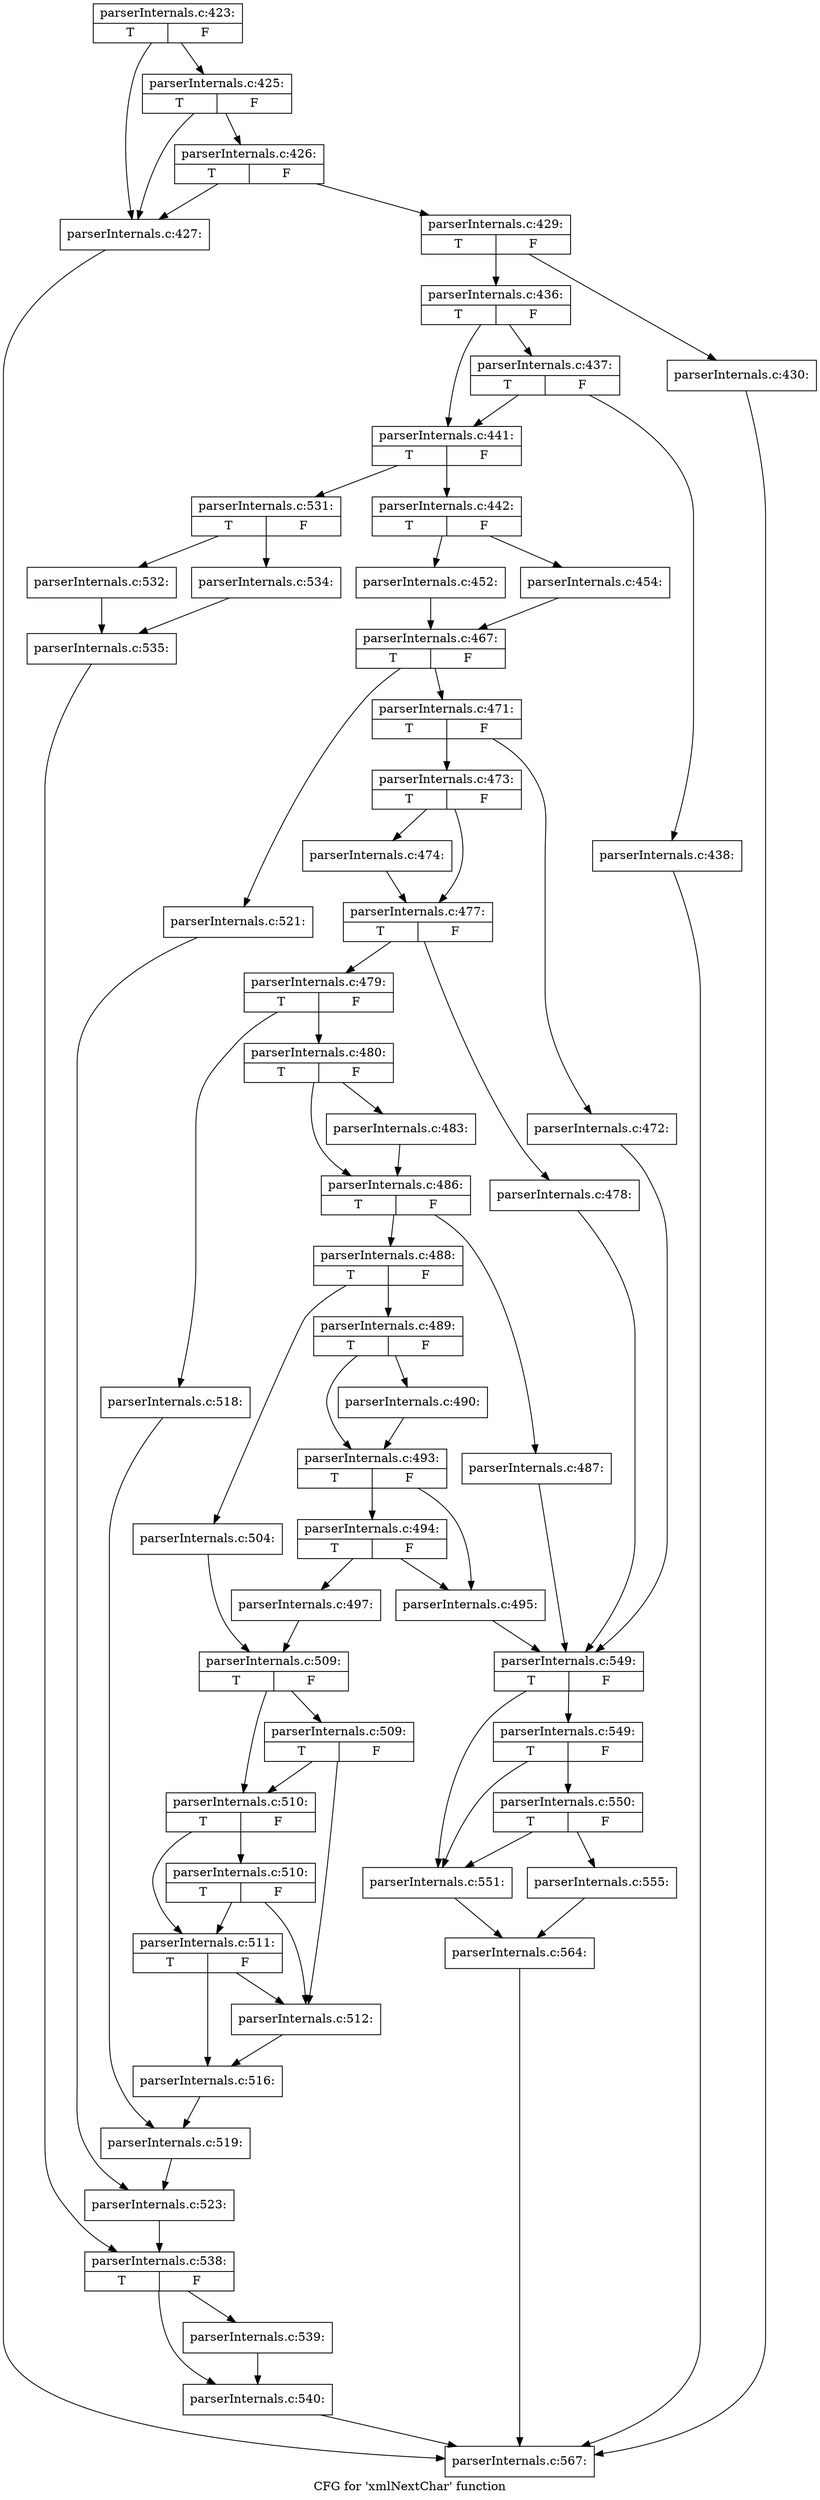 digraph "CFG for 'xmlNextChar' function" {
	label="CFG for 'xmlNextChar' function";

	Node0x5585b3cf0af0 [shape=record,label="{parserInternals.c:423:|{<s0>T|<s1>F}}"];
	Node0x5585b3cf0af0 -> Node0x5585b3cf9690;
	Node0x5585b3cf0af0 -> Node0x5585b3cfa2d0;
	Node0x5585b3cfa2d0 [shape=record,label="{parserInternals.c:425:|{<s0>T|<s1>F}}"];
	Node0x5585b3cfa2d0 -> Node0x5585b3cf9690;
	Node0x5585b3cfa2d0 -> Node0x5585b3cfa250;
	Node0x5585b3cfa250 [shape=record,label="{parserInternals.c:426:|{<s0>T|<s1>F}}"];
	Node0x5585b3cfa250 -> Node0x5585b3cf9690;
	Node0x5585b3cfa250 -> Node0x5585b3cfa200;
	Node0x5585b3cf9690 [shape=record,label="{parserInternals.c:427:}"];
	Node0x5585b3cf9690 -> Node0x5585b3cec440;
	Node0x5585b3cfa200 [shape=record,label="{parserInternals.c:429:|{<s0>T|<s1>F}}"];
	Node0x5585b3cfa200 -> Node0x5585b3cfac50;
	Node0x5585b3cfa200 -> Node0x5585b3cfac00;
	Node0x5585b3cfac00 [shape=record,label="{parserInternals.c:430:}"];
	Node0x5585b3cfac00 -> Node0x5585b3cec440;
	Node0x5585b3cfac50 [shape=record,label="{parserInternals.c:436:|{<s0>T|<s1>F}}"];
	Node0x5585b3cfac50 -> Node0x5585b3cfc3f0;
	Node0x5585b3cfac50 -> Node0x5585b3cfc3a0;
	Node0x5585b3cfc3f0 [shape=record,label="{parserInternals.c:437:|{<s0>T|<s1>F}}"];
	Node0x5585b3cfc3f0 -> Node0x5585b3cfc350;
	Node0x5585b3cfc3f0 -> Node0x5585b3cfc3a0;
	Node0x5585b3cfc350 [shape=record,label="{parserInternals.c:438:}"];
	Node0x5585b3cfc350 -> Node0x5585b3cec440;
	Node0x5585b3cfc3a0 [shape=record,label="{parserInternals.c:441:|{<s0>T|<s1>F}}"];
	Node0x5585b3cfc3a0 -> Node0x5585b3cfcfb0;
	Node0x5585b3cfc3a0 -> Node0x5585b3cfd050;
	Node0x5585b3cfcfb0 [shape=record,label="{parserInternals.c:442:|{<s0>T|<s1>F}}"];
	Node0x5585b3cfcfb0 -> Node0x5585b3cfe4c0;
	Node0x5585b3cfcfb0 -> Node0x5585b3cfe560;
	Node0x5585b3cfe4c0 [shape=record,label="{parserInternals.c:452:}"];
	Node0x5585b3cfe4c0 -> Node0x5585b3cfe510;
	Node0x5585b3cfe560 [shape=record,label="{parserInternals.c:454:}"];
	Node0x5585b3cfe560 -> Node0x5585b3cfe510;
	Node0x5585b3cfe510 [shape=record,label="{parserInternals.c:467:|{<s0>T|<s1>F}}"];
	Node0x5585b3cfe510 -> Node0x5585b3cfff70;
	Node0x5585b3cfe510 -> Node0x5585b3d00010;
	Node0x5585b3cfff70 [shape=record,label="{parserInternals.c:471:|{<s0>T|<s1>F}}"];
	Node0x5585b3cfff70 -> Node0x5585b3d00490;
	Node0x5585b3cfff70 -> Node0x5585b3d004e0;
	Node0x5585b3d00490 [shape=record,label="{parserInternals.c:472:}"];
	Node0x5585b3d00490 -> Node0x5585b3d01030;
	Node0x5585b3d004e0 [shape=record,label="{parserInternals.c:473:|{<s0>T|<s1>F}}"];
	Node0x5585b3d004e0 -> Node0x5585b3d01150;
	Node0x5585b3d004e0 -> Node0x5585b3d011a0;
	Node0x5585b3d01150 [shape=record,label="{parserInternals.c:474:}"];
	Node0x5585b3d01150 -> Node0x5585b3d011a0;
	Node0x5585b3d011a0 [shape=record,label="{parserInternals.c:477:|{<s0>T|<s1>F}}"];
	Node0x5585b3d011a0 -> Node0x5585b3d01e40;
	Node0x5585b3d011a0 -> Node0x5585b3d01e90;
	Node0x5585b3d01e40 [shape=record,label="{parserInternals.c:478:}"];
	Node0x5585b3d01e40 -> Node0x5585b3d01030;
	Node0x5585b3d01e90 [shape=record,label="{parserInternals.c:479:|{<s0>T|<s1>F}}"];
	Node0x5585b3d01e90 -> Node0x5585b3d024d0;
	Node0x5585b3d01e90 -> Node0x5585b3d02570;
	Node0x5585b3d024d0 [shape=record,label="{parserInternals.c:480:|{<s0>T|<s1>F}}"];
	Node0x5585b3d024d0 -> Node0x5585b3d02d40;
	Node0x5585b3d024d0 -> Node0x5585b3d02d90;
	Node0x5585b3d02d40 [shape=record,label="{parserInternals.c:483:}"];
	Node0x5585b3d02d40 -> Node0x5585b3d02d90;
	Node0x5585b3d02d90 [shape=record,label="{parserInternals.c:486:|{<s0>T|<s1>F}}"];
	Node0x5585b3d02d90 -> Node0x5585b3c75420;
	Node0x5585b3d02d90 -> Node0x5585b3d03a60;
	Node0x5585b3c75420 [shape=record,label="{parserInternals.c:487:}"];
	Node0x5585b3c75420 -> Node0x5585b3d01030;
	Node0x5585b3d03a60 [shape=record,label="{parserInternals.c:488:|{<s0>T|<s1>F}}"];
	Node0x5585b3d03a60 -> Node0x5585b3d040a0;
	Node0x5585b3d03a60 -> Node0x5585b3d04140;
	Node0x5585b3d040a0 [shape=record,label="{parserInternals.c:489:|{<s0>T|<s1>F}}"];
	Node0x5585b3d040a0 -> Node0x5585b3ce3c90;
	Node0x5585b3d040a0 -> Node0x5585b3ce3ce0;
	Node0x5585b3ce3c90 [shape=record,label="{parserInternals.c:490:}"];
	Node0x5585b3ce3c90 -> Node0x5585b3ce3ce0;
	Node0x5585b3ce3ce0 [shape=record,label="{parserInternals.c:493:|{<s0>T|<s1>F}}"];
	Node0x5585b3ce3ce0 -> Node0x5585b3ce4f30;
	Node0x5585b3ce3ce0 -> Node0x5585b3ce4fd0;
	Node0x5585b3ce4fd0 [shape=record,label="{parserInternals.c:494:|{<s0>T|<s1>F}}"];
	Node0x5585b3ce4fd0 -> Node0x5585b3ce4f30;
	Node0x5585b3ce4fd0 -> Node0x5585b3ce4f80;
	Node0x5585b3ce4f30 [shape=record,label="{parserInternals.c:495:}"];
	Node0x5585b3ce4f30 -> Node0x5585b3d01030;
	Node0x5585b3ce4f80 [shape=record,label="{parserInternals.c:497:}"];
	Node0x5585b3ce4f80 -> Node0x5585b3d040f0;
	Node0x5585b3d04140 [shape=record,label="{parserInternals.c:504:}"];
	Node0x5585b3d04140 -> Node0x5585b3d040f0;
	Node0x5585b3d040f0 [shape=record,label="{parserInternals.c:509:|{<s0>T|<s1>F}}"];
	Node0x5585b3d040f0 -> Node0x5585b3d0b660;
	Node0x5585b3d040f0 -> Node0x5585b3d0b5e0;
	Node0x5585b3d0b660 [shape=record,label="{parserInternals.c:509:|{<s0>T|<s1>F}}"];
	Node0x5585b3d0b660 -> Node0x5585b3d0b4c0;
	Node0x5585b3d0b660 -> Node0x5585b3d0b5e0;
	Node0x5585b3d0b5e0 [shape=record,label="{parserInternals.c:510:|{<s0>T|<s1>F}}"];
	Node0x5585b3d0b5e0 -> Node0x5585b3d0bbc0;
	Node0x5585b3d0b5e0 -> Node0x5585b3d0b560;
	Node0x5585b3d0bbc0 [shape=record,label="{parserInternals.c:510:|{<s0>T|<s1>F}}"];
	Node0x5585b3d0bbc0 -> Node0x5585b3d0b4c0;
	Node0x5585b3d0bbc0 -> Node0x5585b3d0b560;
	Node0x5585b3d0b560 [shape=record,label="{parserInternals.c:511:|{<s0>T|<s1>F}}"];
	Node0x5585b3d0b560 -> Node0x5585b3d0b4c0;
	Node0x5585b3d0b560 -> Node0x5585b3d0b510;
	Node0x5585b3d0b4c0 [shape=record,label="{parserInternals.c:512:}"];
	Node0x5585b3d0b4c0 -> Node0x5585b3d0b510;
	Node0x5585b3d0b510 [shape=record,label="{parserInternals.c:516:}"];
	Node0x5585b3d0b510 -> Node0x5585b3d02520;
	Node0x5585b3d02570 [shape=record,label="{parserInternals.c:518:}"];
	Node0x5585b3d02570 -> Node0x5585b3d02520;
	Node0x5585b3d02520 [shape=record,label="{parserInternals.c:519:}"];
	Node0x5585b3d02520 -> Node0x5585b3cfffc0;
	Node0x5585b3d00010 [shape=record,label="{parserInternals.c:521:}"];
	Node0x5585b3d00010 -> Node0x5585b3cfffc0;
	Node0x5585b3cfffc0 [shape=record,label="{parserInternals.c:523:}"];
	Node0x5585b3cfffc0 -> Node0x5585b3cfd000;
	Node0x5585b3cfd050 [shape=record,label="{parserInternals.c:531:|{<s0>T|<s1>F}}"];
	Node0x5585b3cfd050 -> Node0x5585b3d0dd60;
	Node0x5585b3cfd050 -> Node0x5585b3d0de00;
	Node0x5585b3d0dd60 [shape=record,label="{parserInternals.c:532:}"];
	Node0x5585b3d0dd60 -> Node0x5585b3d0ddb0;
	Node0x5585b3d0de00 [shape=record,label="{parserInternals.c:534:}"];
	Node0x5585b3d0de00 -> Node0x5585b3d0ddb0;
	Node0x5585b3d0ddb0 [shape=record,label="{parserInternals.c:535:}"];
	Node0x5585b3d0ddb0 -> Node0x5585b3cfd000;
	Node0x5585b3cfd000 [shape=record,label="{parserInternals.c:538:|{<s0>T|<s1>F}}"];
	Node0x5585b3cfd000 -> Node0x5585b3d0f9f0;
	Node0x5585b3cfd000 -> Node0x5585b3d0fa40;
	Node0x5585b3d0f9f0 [shape=record,label="{parserInternals.c:539:}"];
	Node0x5585b3d0f9f0 -> Node0x5585b3d0fa40;
	Node0x5585b3d0fa40 [shape=record,label="{parserInternals.c:540:}"];
	Node0x5585b3d0fa40 -> Node0x5585b3cec440;
	Node0x5585b3d01030 [shape=record,label="{parserInternals.c:549:|{<s0>T|<s1>F}}"];
	Node0x5585b3d01030 -> Node0x5585b3d10460;
	Node0x5585b3d01030 -> Node0x5585b3d105d0;
	Node0x5585b3d105d0 [shape=record,label="{parserInternals.c:549:|{<s0>T|<s1>F}}"];
	Node0x5585b3d105d0 -> Node0x5585b3d10460;
	Node0x5585b3d105d0 -> Node0x5585b3d10550;
	Node0x5585b3d10550 [shape=record,label="{parserInternals.c:550:|{<s0>T|<s1>F}}"];
	Node0x5585b3d10550 -> Node0x5585b3d10460;
	Node0x5585b3d10550 -> Node0x5585b3d10500;
	Node0x5585b3d10460 [shape=record,label="{parserInternals.c:551:}"];
	Node0x5585b3d10460 -> Node0x5585b3d104b0;
	Node0x5585b3d10500 [shape=record,label="{parserInternals.c:555:}"];
	Node0x5585b3d10500 -> Node0x5585b3d104b0;
	Node0x5585b3d104b0 [shape=record,label="{parserInternals.c:564:}"];
	Node0x5585b3d104b0 -> Node0x5585b3cec440;
	Node0x5585b3cec440 [shape=record,label="{parserInternals.c:567:}"];
}
